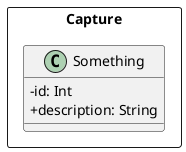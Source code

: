 @startuml meusys

skinparam ClassAttributeIconSize 0

package Capture <<Rectangle>> {

  class Something {  
    - id: Int
    + description: String
  }

}

@enduml 
